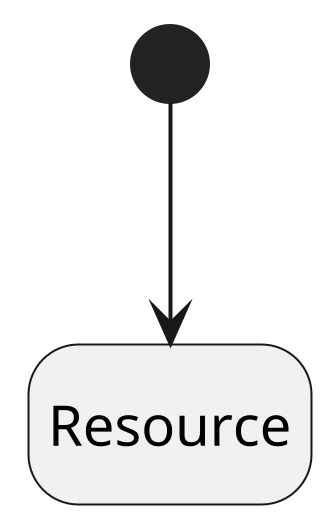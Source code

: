 @startuml
hide empty description

[*] -->  Resource



'
'[*] -> a :a
scale 400 width
'[*] --> NotShooting
'A --> B
'state NotShooting {
'  [*] --> Idle
'  Idle --> Configuring : EvConfig
'  Configuring --> Idle : EvConfig
'}
'
'state Configuring {
'  [*] --> NewValueSelection
'  NewValueSelection --> NewValuePreview : EvNewValue
'  NewValuePreview --> NewValueSelection : EvNewValueRejected
'  NewValuePreview --> NewValueSelection : EvNewValueSaved
'
'  state NewValuePreview {
'     State1 -> State2
'  }
'
'}
@enduml